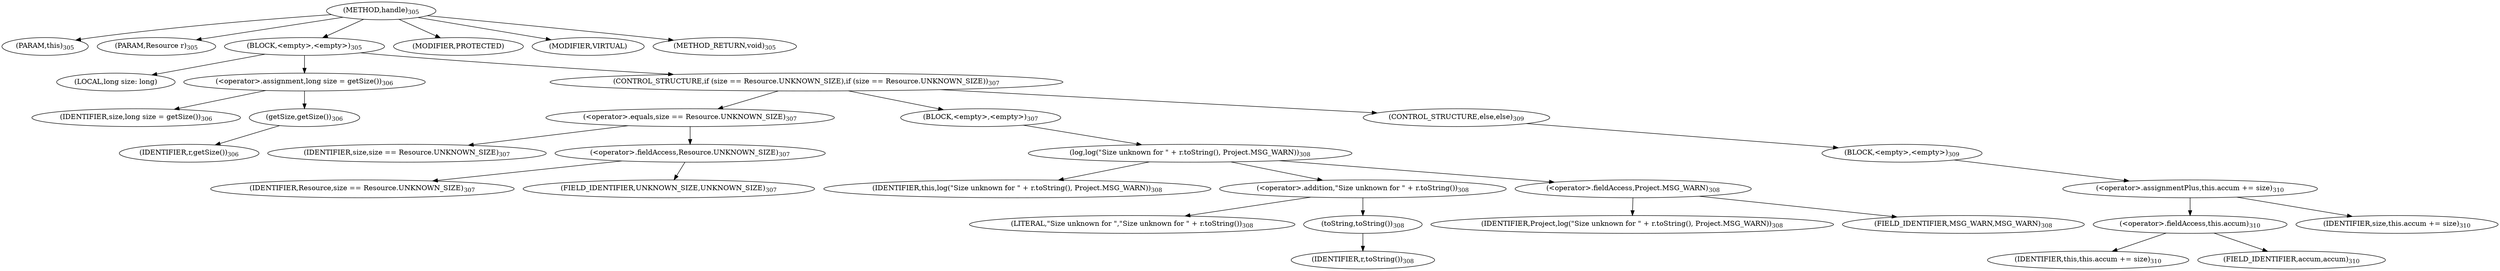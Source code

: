 digraph "handle" {  
"856" [label = <(METHOD,handle)<SUB>305</SUB>> ]
"88" [label = <(PARAM,this)<SUB>305</SUB>> ]
"857" [label = <(PARAM,Resource r)<SUB>305</SUB>> ]
"858" [label = <(BLOCK,&lt;empty&gt;,&lt;empty&gt;)<SUB>305</SUB>> ]
"859" [label = <(LOCAL,long size: long)> ]
"860" [label = <(&lt;operator&gt;.assignment,long size = getSize())<SUB>306</SUB>> ]
"861" [label = <(IDENTIFIER,size,long size = getSize())<SUB>306</SUB>> ]
"862" [label = <(getSize,getSize())<SUB>306</SUB>> ]
"863" [label = <(IDENTIFIER,r,getSize())<SUB>306</SUB>> ]
"864" [label = <(CONTROL_STRUCTURE,if (size == Resource.UNKNOWN_SIZE),if (size == Resource.UNKNOWN_SIZE))<SUB>307</SUB>> ]
"865" [label = <(&lt;operator&gt;.equals,size == Resource.UNKNOWN_SIZE)<SUB>307</SUB>> ]
"866" [label = <(IDENTIFIER,size,size == Resource.UNKNOWN_SIZE)<SUB>307</SUB>> ]
"867" [label = <(&lt;operator&gt;.fieldAccess,Resource.UNKNOWN_SIZE)<SUB>307</SUB>> ]
"868" [label = <(IDENTIFIER,Resource,size == Resource.UNKNOWN_SIZE)<SUB>307</SUB>> ]
"869" [label = <(FIELD_IDENTIFIER,UNKNOWN_SIZE,UNKNOWN_SIZE)<SUB>307</SUB>> ]
"870" [label = <(BLOCK,&lt;empty&gt;,&lt;empty&gt;)<SUB>307</SUB>> ]
"871" [label = <(log,log(&quot;Size unknown for &quot; + r.toString(), Project.MSG_WARN))<SUB>308</SUB>> ]
"87" [label = <(IDENTIFIER,this,log(&quot;Size unknown for &quot; + r.toString(), Project.MSG_WARN))<SUB>308</SUB>> ]
"872" [label = <(&lt;operator&gt;.addition,&quot;Size unknown for &quot; + r.toString())<SUB>308</SUB>> ]
"873" [label = <(LITERAL,&quot;Size unknown for &quot;,&quot;Size unknown for &quot; + r.toString())<SUB>308</SUB>> ]
"874" [label = <(toString,toString())<SUB>308</SUB>> ]
"875" [label = <(IDENTIFIER,r,toString())<SUB>308</SUB>> ]
"876" [label = <(&lt;operator&gt;.fieldAccess,Project.MSG_WARN)<SUB>308</SUB>> ]
"877" [label = <(IDENTIFIER,Project,log(&quot;Size unknown for &quot; + r.toString(), Project.MSG_WARN))<SUB>308</SUB>> ]
"878" [label = <(FIELD_IDENTIFIER,MSG_WARN,MSG_WARN)<SUB>308</SUB>> ]
"879" [label = <(CONTROL_STRUCTURE,else,else)<SUB>309</SUB>> ]
"880" [label = <(BLOCK,&lt;empty&gt;,&lt;empty&gt;)<SUB>309</SUB>> ]
"881" [label = <(&lt;operator&gt;.assignmentPlus,this.accum += size)<SUB>310</SUB>> ]
"882" [label = <(&lt;operator&gt;.fieldAccess,this.accum)<SUB>310</SUB>> ]
"883" [label = <(IDENTIFIER,this,this.accum += size)<SUB>310</SUB>> ]
"884" [label = <(FIELD_IDENTIFIER,accum,accum)<SUB>310</SUB>> ]
"885" [label = <(IDENTIFIER,size,this.accum += size)<SUB>310</SUB>> ]
"886" [label = <(MODIFIER,PROTECTED)> ]
"887" [label = <(MODIFIER,VIRTUAL)> ]
"888" [label = <(METHOD_RETURN,void)<SUB>305</SUB>> ]
  "856" -> "88" 
  "856" -> "857" 
  "856" -> "858" 
  "856" -> "886" 
  "856" -> "887" 
  "856" -> "888" 
  "858" -> "859" 
  "858" -> "860" 
  "858" -> "864" 
  "860" -> "861" 
  "860" -> "862" 
  "862" -> "863" 
  "864" -> "865" 
  "864" -> "870" 
  "864" -> "879" 
  "865" -> "866" 
  "865" -> "867" 
  "867" -> "868" 
  "867" -> "869" 
  "870" -> "871" 
  "871" -> "87" 
  "871" -> "872" 
  "871" -> "876" 
  "872" -> "873" 
  "872" -> "874" 
  "874" -> "875" 
  "876" -> "877" 
  "876" -> "878" 
  "879" -> "880" 
  "880" -> "881" 
  "881" -> "882" 
  "881" -> "885" 
  "882" -> "883" 
  "882" -> "884" 
}
